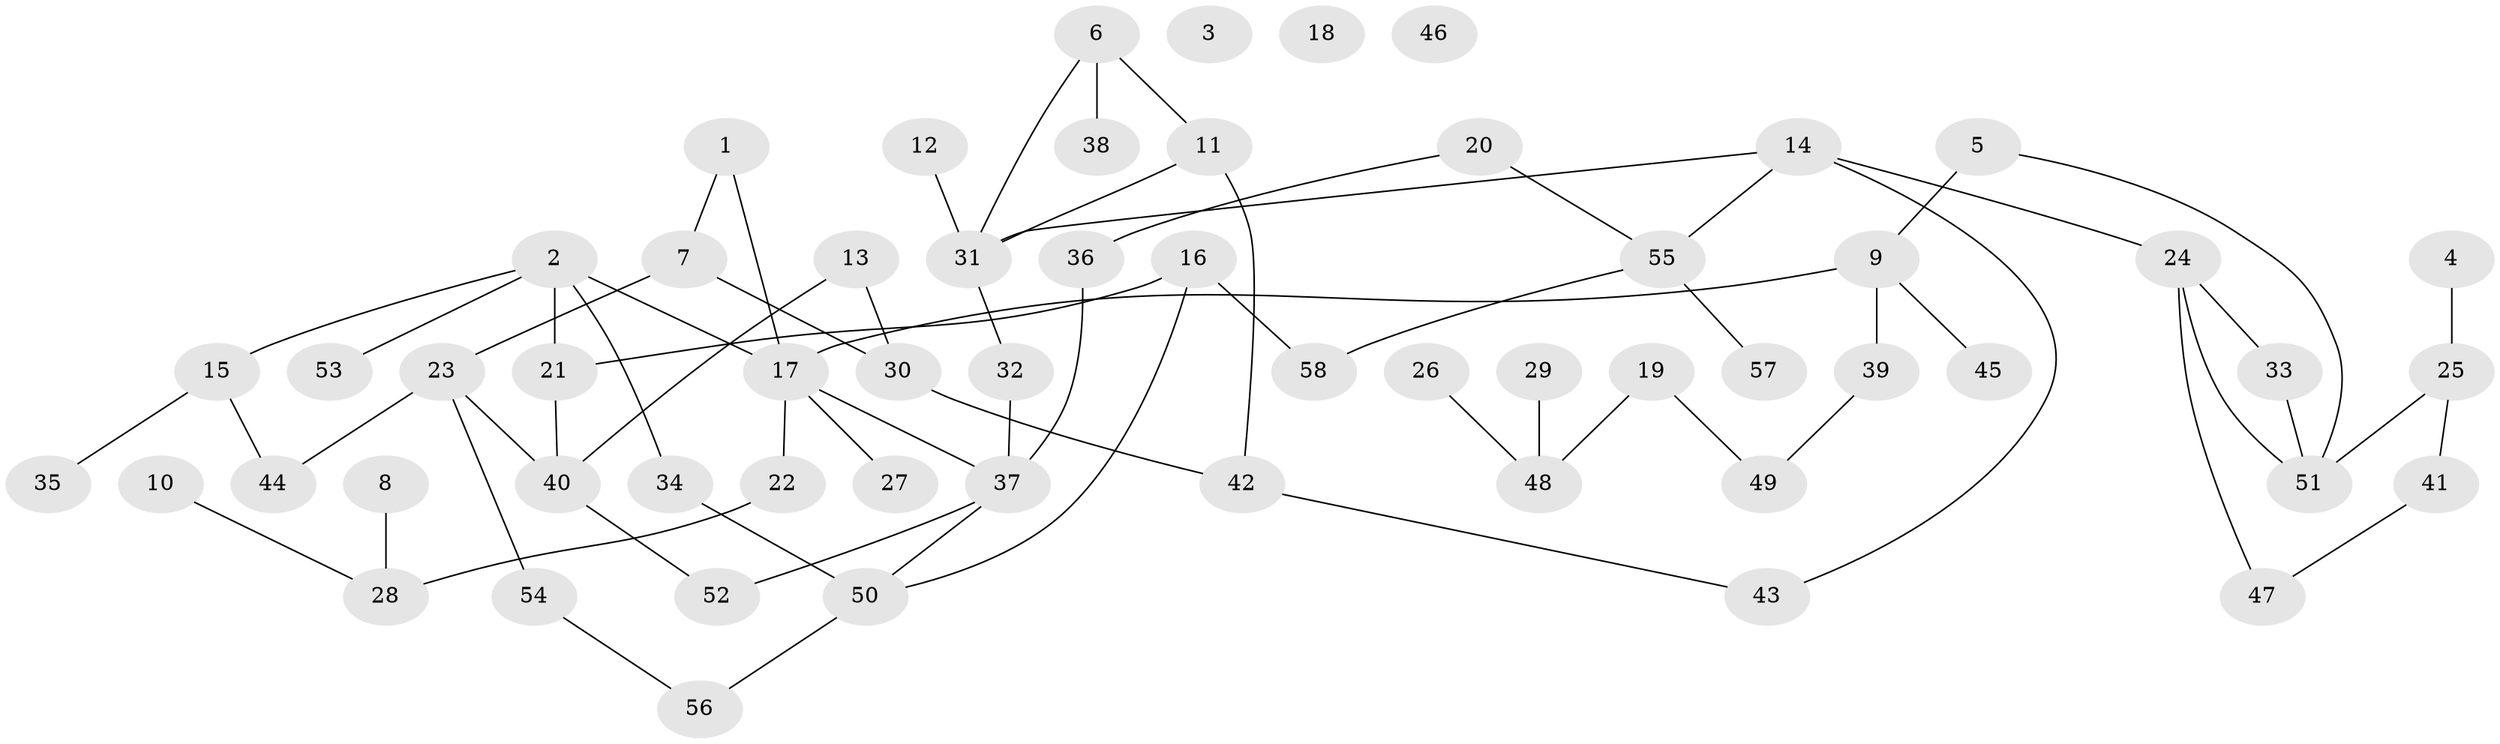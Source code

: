 // Generated by graph-tools (version 1.1) at 2025/40/03/09/25 04:40:11]
// undirected, 58 vertices, 69 edges
graph export_dot {
graph [start="1"]
  node [color=gray90,style=filled];
  1;
  2;
  3;
  4;
  5;
  6;
  7;
  8;
  9;
  10;
  11;
  12;
  13;
  14;
  15;
  16;
  17;
  18;
  19;
  20;
  21;
  22;
  23;
  24;
  25;
  26;
  27;
  28;
  29;
  30;
  31;
  32;
  33;
  34;
  35;
  36;
  37;
  38;
  39;
  40;
  41;
  42;
  43;
  44;
  45;
  46;
  47;
  48;
  49;
  50;
  51;
  52;
  53;
  54;
  55;
  56;
  57;
  58;
  1 -- 7;
  1 -- 17;
  2 -- 15;
  2 -- 17;
  2 -- 21;
  2 -- 34;
  2 -- 53;
  4 -- 25;
  5 -- 9;
  5 -- 51;
  6 -- 11;
  6 -- 31;
  6 -- 38;
  7 -- 23;
  7 -- 30;
  8 -- 28;
  9 -- 17;
  9 -- 39;
  9 -- 45;
  10 -- 28;
  11 -- 31;
  11 -- 42;
  12 -- 31;
  13 -- 30;
  13 -- 40;
  14 -- 24;
  14 -- 31;
  14 -- 43;
  14 -- 55;
  15 -- 35;
  15 -- 44;
  16 -- 21;
  16 -- 50;
  16 -- 58;
  17 -- 22;
  17 -- 27;
  17 -- 37;
  19 -- 48;
  19 -- 49;
  20 -- 36;
  20 -- 55;
  21 -- 40;
  22 -- 28;
  23 -- 40;
  23 -- 44;
  23 -- 54;
  24 -- 33;
  24 -- 47;
  24 -- 51;
  25 -- 41;
  25 -- 51;
  26 -- 48;
  29 -- 48;
  30 -- 42;
  31 -- 32;
  32 -- 37;
  33 -- 51;
  34 -- 50;
  36 -- 37;
  37 -- 50;
  37 -- 52;
  39 -- 49;
  40 -- 52;
  41 -- 47;
  42 -- 43;
  50 -- 56;
  54 -- 56;
  55 -- 57;
  55 -- 58;
}
